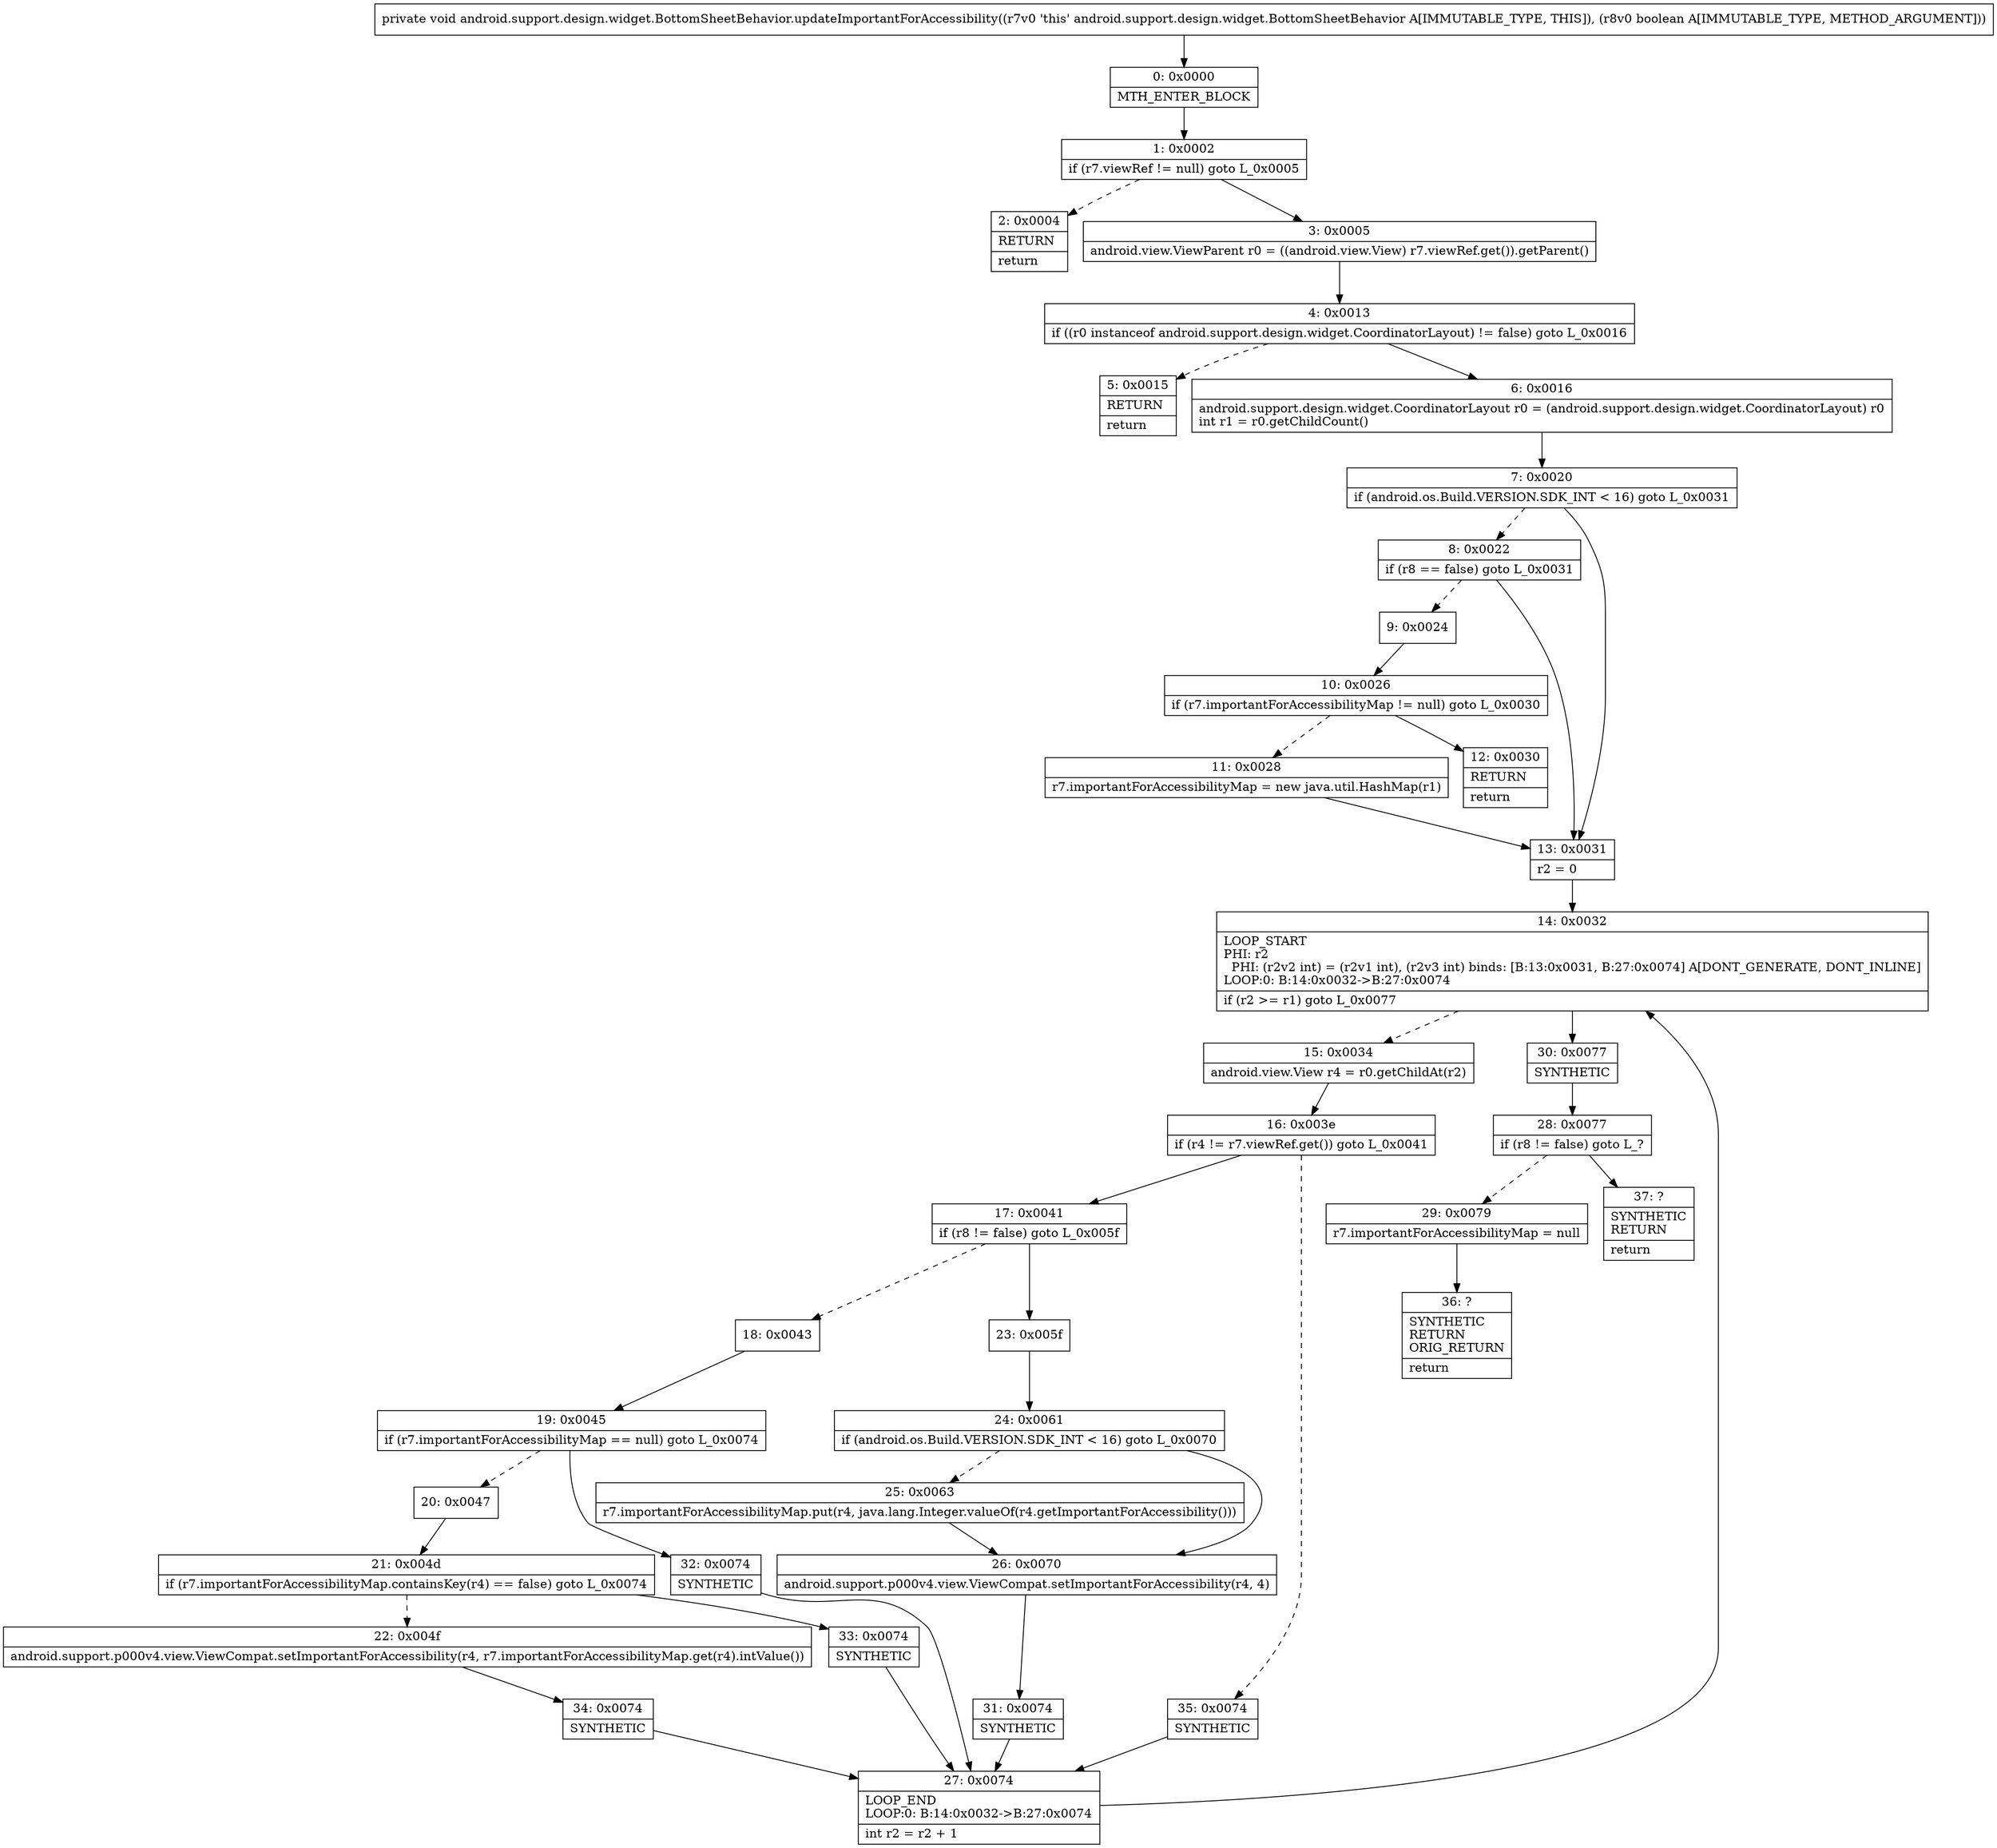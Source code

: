 digraph "CFG forandroid.support.design.widget.BottomSheetBehavior.updateImportantForAccessibility(Z)V" {
Node_0 [shape=record,label="{0\:\ 0x0000|MTH_ENTER_BLOCK\l}"];
Node_1 [shape=record,label="{1\:\ 0x0002|if (r7.viewRef != null) goto L_0x0005\l}"];
Node_2 [shape=record,label="{2\:\ 0x0004|RETURN\l|return\l}"];
Node_3 [shape=record,label="{3\:\ 0x0005|android.view.ViewParent r0 = ((android.view.View) r7.viewRef.get()).getParent()\l}"];
Node_4 [shape=record,label="{4\:\ 0x0013|if ((r0 instanceof android.support.design.widget.CoordinatorLayout) != false) goto L_0x0016\l}"];
Node_5 [shape=record,label="{5\:\ 0x0015|RETURN\l|return\l}"];
Node_6 [shape=record,label="{6\:\ 0x0016|android.support.design.widget.CoordinatorLayout r0 = (android.support.design.widget.CoordinatorLayout) r0\lint r1 = r0.getChildCount()\l}"];
Node_7 [shape=record,label="{7\:\ 0x0020|if (android.os.Build.VERSION.SDK_INT \< 16) goto L_0x0031\l}"];
Node_8 [shape=record,label="{8\:\ 0x0022|if (r8 == false) goto L_0x0031\l}"];
Node_9 [shape=record,label="{9\:\ 0x0024}"];
Node_10 [shape=record,label="{10\:\ 0x0026|if (r7.importantForAccessibilityMap != null) goto L_0x0030\l}"];
Node_11 [shape=record,label="{11\:\ 0x0028|r7.importantForAccessibilityMap = new java.util.HashMap(r1)\l}"];
Node_12 [shape=record,label="{12\:\ 0x0030|RETURN\l|return\l}"];
Node_13 [shape=record,label="{13\:\ 0x0031|r2 = 0\l}"];
Node_14 [shape=record,label="{14\:\ 0x0032|LOOP_START\lPHI: r2 \l  PHI: (r2v2 int) = (r2v1 int), (r2v3 int) binds: [B:13:0x0031, B:27:0x0074] A[DONT_GENERATE, DONT_INLINE]\lLOOP:0: B:14:0x0032\-\>B:27:0x0074\l|if (r2 \>= r1) goto L_0x0077\l}"];
Node_15 [shape=record,label="{15\:\ 0x0034|android.view.View r4 = r0.getChildAt(r2)\l}"];
Node_16 [shape=record,label="{16\:\ 0x003e|if (r4 != r7.viewRef.get()) goto L_0x0041\l}"];
Node_17 [shape=record,label="{17\:\ 0x0041|if (r8 != false) goto L_0x005f\l}"];
Node_18 [shape=record,label="{18\:\ 0x0043}"];
Node_19 [shape=record,label="{19\:\ 0x0045|if (r7.importantForAccessibilityMap == null) goto L_0x0074\l}"];
Node_20 [shape=record,label="{20\:\ 0x0047}"];
Node_21 [shape=record,label="{21\:\ 0x004d|if (r7.importantForAccessibilityMap.containsKey(r4) == false) goto L_0x0074\l}"];
Node_22 [shape=record,label="{22\:\ 0x004f|android.support.p000v4.view.ViewCompat.setImportantForAccessibility(r4, r7.importantForAccessibilityMap.get(r4).intValue())\l}"];
Node_23 [shape=record,label="{23\:\ 0x005f}"];
Node_24 [shape=record,label="{24\:\ 0x0061|if (android.os.Build.VERSION.SDK_INT \< 16) goto L_0x0070\l}"];
Node_25 [shape=record,label="{25\:\ 0x0063|r7.importantForAccessibilityMap.put(r4, java.lang.Integer.valueOf(r4.getImportantForAccessibility()))\l}"];
Node_26 [shape=record,label="{26\:\ 0x0070|android.support.p000v4.view.ViewCompat.setImportantForAccessibility(r4, 4)\l}"];
Node_27 [shape=record,label="{27\:\ 0x0074|LOOP_END\lLOOP:0: B:14:0x0032\-\>B:27:0x0074\l|int r2 = r2 + 1\l}"];
Node_28 [shape=record,label="{28\:\ 0x0077|if (r8 != false) goto L_?\l}"];
Node_29 [shape=record,label="{29\:\ 0x0079|r7.importantForAccessibilityMap = null\l}"];
Node_30 [shape=record,label="{30\:\ 0x0077|SYNTHETIC\l}"];
Node_31 [shape=record,label="{31\:\ 0x0074|SYNTHETIC\l}"];
Node_32 [shape=record,label="{32\:\ 0x0074|SYNTHETIC\l}"];
Node_33 [shape=record,label="{33\:\ 0x0074|SYNTHETIC\l}"];
Node_34 [shape=record,label="{34\:\ 0x0074|SYNTHETIC\l}"];
Node_35 [shape=record,label="{35\:\ 0x0074|SYNTHETIC\l}"];
Node_36 [shape=record,label="{36\:\ ?|SYNTHETIC\lRETURN\lORIG_RETURN\l|return\l}"];
Node_37 [shape=record,label="{37\:\ ?|SYNTHETIC\lRETURN\l|return\l}"];
MethodNode[shape=record,label="{private void android.support.design.widget.BottomSheetBehavior.updateImportantForAccessibility((r7v0 'this' android.support.design.widget.BottomSheetBehavior A[IMMUTABLE_TYPE, THIS]), (r8v0 boolean A[IMMUTABLE_TYPE, METHOD_ARGUMENT])) }"];
MethodNode -> Node_0;
Node_0 -> Node_1;
Node_1 -> Node_2[style=dashed];
Node_1 -> Node_3;
Node_3 -> Node_4;
Node_4 -> Node_5[style=dashed];
Node_4 -> Node_6;
Node_6 -> Node_7;
Node_7 -> Node_8[style=dashed];
Node_7 -> Node_13;
Node_8 -> Node_9[style=dashed];
Node_8 -> Node_13;
Node_9 -> Node_10;
Node_10 -> Node_11[style=dashed];
Node_10 -> Node_12;
Node_11 -> Node_13;
Node_13 -> Node_14;
Node_14 -> Node_15[style=dashed];
Node_14 -> Node_30;
Node_15 -> Node_16;
Node_16 -> Node_17;
Node_16 -> Node_35[style=dashed];
Node_17 -> Node_18[style=dashed];
Node_17 -> Node_23;
Node_18 -> Node_19;
Node_19 -> Node_20[style=dashed];
Node_19 -> Node_32;
Node_20 -> Node_21;
Node_21 -> Node_22[style=dashed];
Node_21 -> Node_33;
Node_22 -> Node_34;
Node_23 -> Node_24;
Node_24 -> Node_25[style=dashed];
Node_24 -> Node_26;
Node_25 -> Node_26;
Node_26 -> Node_31;
Node_27 -> Node_14;
Node_28 -> Node_29[style=dashed];
Node_28 -> Node_37;
Node_29 -> Node_36;
Node_30 -> Node_28;
Node_31 -> Node_27;
Node_32 -> Node_27;
Node_33 -> Node_27;
Node_34 -> Node_27;
Node_35 -> Node_27;
}

